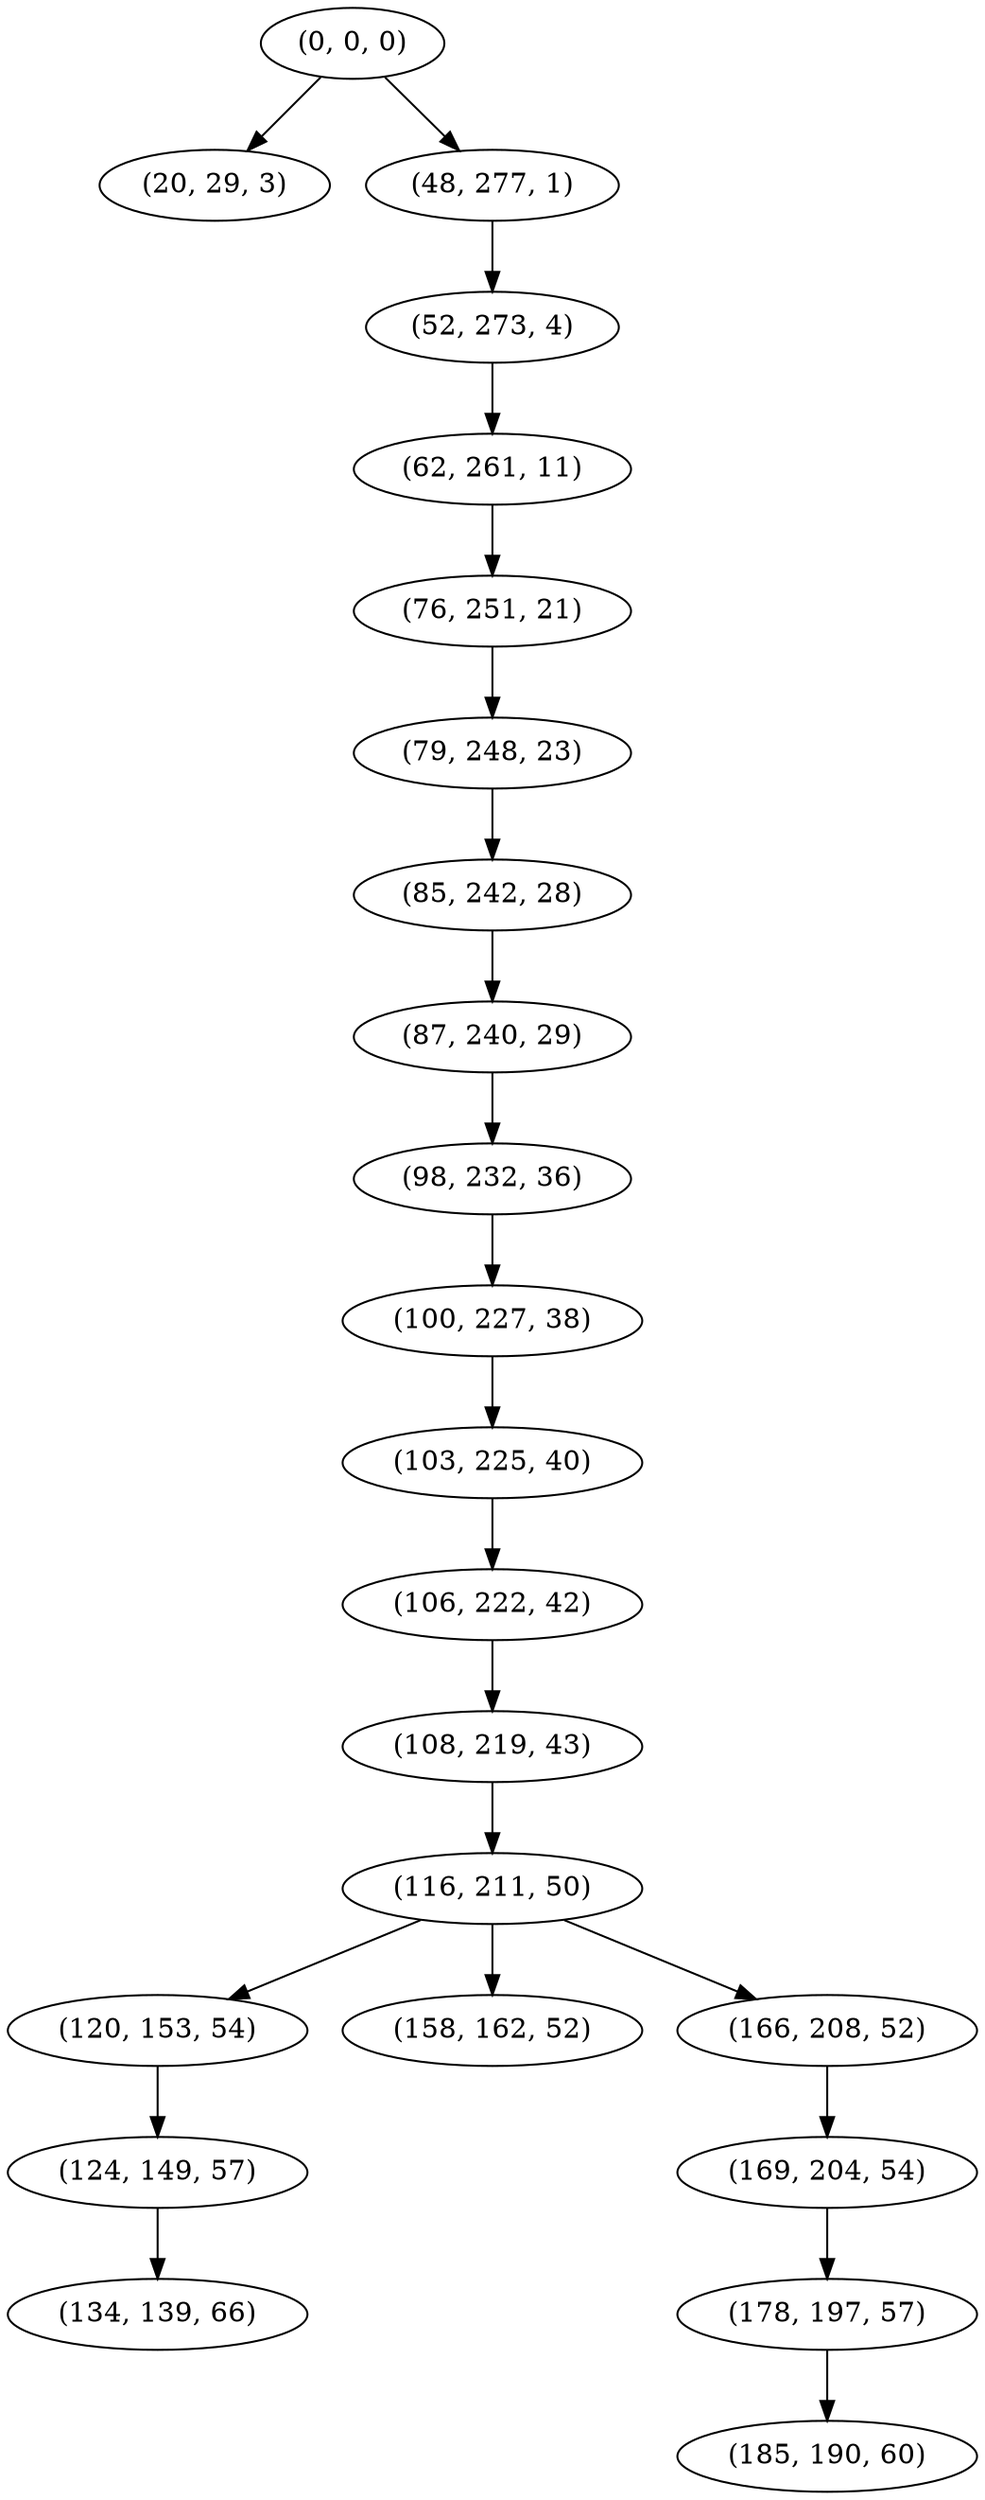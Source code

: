 digraph tree {
    "(0, 0, 0)";
    "(20, 29, 3)";
    "(48, 277, 1)";
    "(52, 273, 4)";
    "(62, 261, 11)";
    "(76, 251, 21)";
    "(79, 248, 23)";
    "(85, 242, 28)";
    "(87, 240, 29)";
    "(98, 232, 36)";
    "(100, 227, 38)";
    "(103, 225, 40)";
    "(106, 222, 42)";
    "(108, 219, 43)";
    "(116, 211, 50)";
    "(120, 153, 54)";
    "(124, 149, 57)";
    "(134, 139, 66)";
    "(158, 162, 52)";
    "(166, 208, 52)";
    "(169, 204, 54)";
    "(178, 197, 57)";
    "(185, 190, 60)";
    "(0, 0, 0)" -> "(20, 29, 3)";
    "(0, 0, 0)" -> "(48, 277, 1)";
    "(48, 277, 1)" -> "(52, 273, 4)";
    "(52, 273, 4)" -> "(62, 261, 11)";
    "(62, 261, 11)" -> "(76, 251, 21)";
    "(76, 251, 21)" -> "(79, 248, 23)";
    "(79, 248, 23)" -> "(85, 242, 28)";
    "(85, 242, 28)" -> "(87, 240, 29)";
    "(87, 240, 29)" -> "(98, 232, 36)";
    "(98, 232, 36)" -> "(100, 227, 38)";
    "(100, 227, 38)" -> "(103, 225, 40)";
    "(103, 225, 40)" -> "(106, 222, 42)";
    "(106, 222, 42)" -> "(108, 219, 43)";
    "(108, 219, 43)" -> "(116, 211, 50)";
    "(116, 211, 50)" -> "(120, 153, 54)";
    "(116, 211, 50)" -> "(158, 162, 52)";
    "(116, 211, 50)" -> "(166, 208, 52)";
    "(120, 153, 54)" -> "(124, 149, 57)";
    "(124, 149, 57)" -> "(134, 139, 66)";
    "(166, 208, 52)" -> "(169, 204, 54)";
    "(169, 204, 54)" -> "(178, 197, 57)";
    "(178, 197, 57)" -> "(185, 190, 60)";
}
